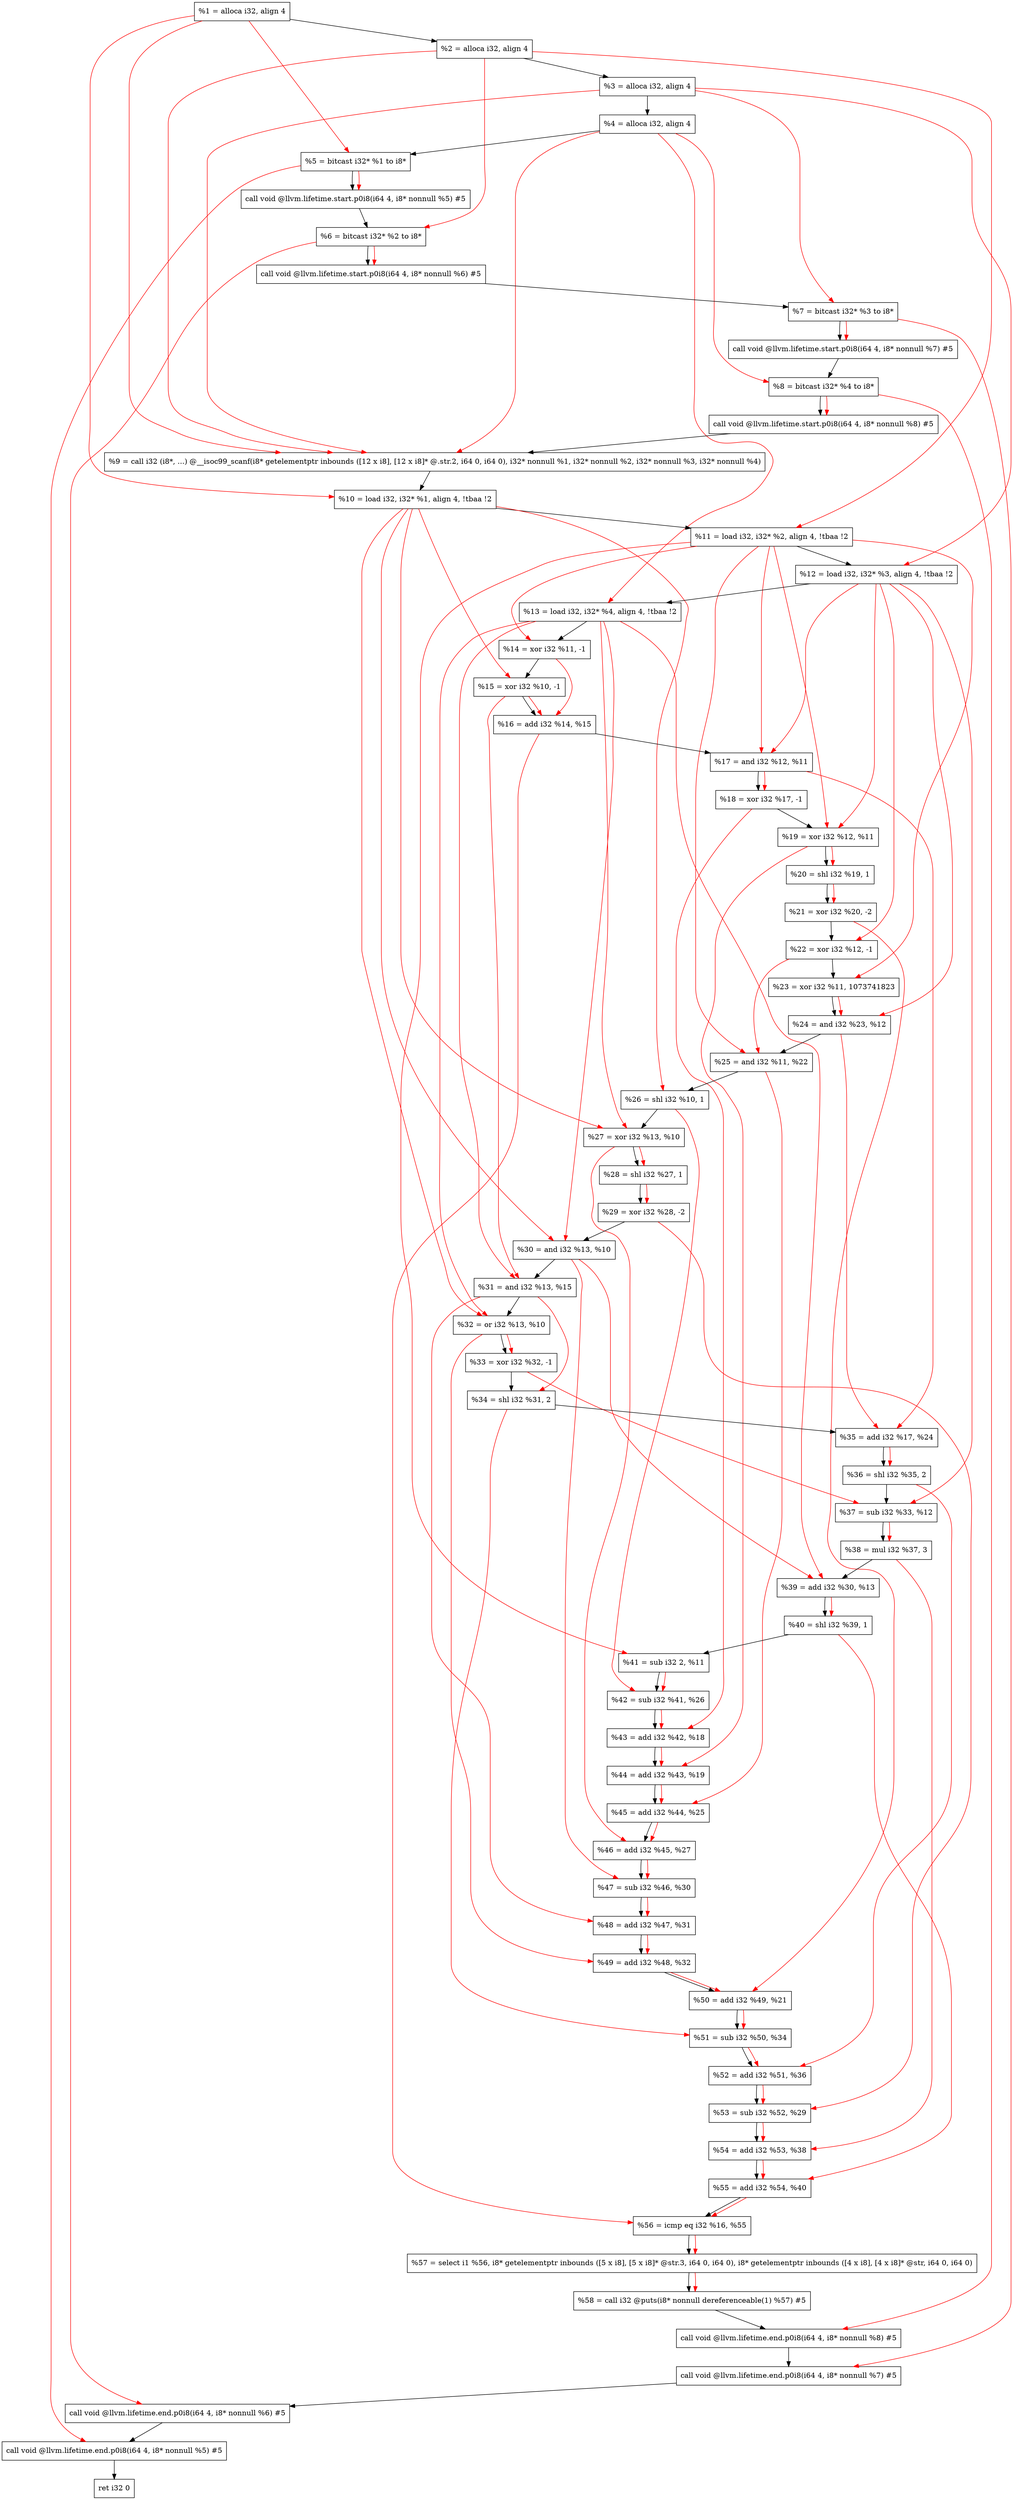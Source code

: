 digraph "DFG for'main' function" {
	Node0x206add8[shape=record, label="  %1 = alloca i32, align 4"];
	Node0x206ae58[shape=record, label="  %2 = alloca i32, align 4"];
	Node0x206aee8[shape=record, label="  %3 = alloca i32, align 4"];
	Node0x206af48[shape=record, label="  %4 = alloca i32, align 4"];
	Node0x206aff8[shape=record, label="  %5 = bitcast i32* %1 to i8*"];
	Node0x206b428[shape=record, label="  call void @llvm.lifetime.start.p0i8(i64 4, i8* nonnull %5) #5"];
	Node0x206b508[shape=record, label="  %6 = bitcast i32* %2 to i8*"];
	Node0x206b608[shape=record, label="  call void @llvm.lifetime.start.p0i8(i64 4, i8* nonnull %6) #5"];
	Node0x206b6c8[shape=record, label="  %7 = bitcast i32* %3 to i8*"];
	Node0x206b778[shape=record, label="  call void @llvm.lifetime.start.p0i8(i64 4, i8* nonnull %7) #5"];
	Node0x206b838[shape=record, label="  %8 = bitcast i32* %4 to i8*"];
	Node0x206b8e8[shape=record, label="  call void @llvm.lifetime.start.p0i8(i64 4, i8* nonnull %8) #5"];
	Node0x2065be0[shape=record, label="  %9 = call i32 (i8*, ...) @__isoc99_scanf(i8* getelementptr inbounds ([12 x i8], [12 x i8]* @.str.2, i64 0, i64 0), i32* nonnull %1, i32* nonnull %2, i32* nonnull %3, i32* nonnull %4)"];
	Node0x206bae8[shape=record, label="  %10 = load i32, i32* %1, align 4, !tbaa !2"];
	Node0x206ca58[shape=record, label="  %11 = load i32, i32* %2, align 4, !tbaa !2"];
	Node0x206d0c8[shape=record, label="  %12 = load i32, i32* %3, align 4, !tbaa !2"];
	Node0x206d128[shape=record, label="  %13 = load i32, i32* %4, align 4, !tbaa !2"];
	Node0x206d1a0[shape=record, label="  %14 = xor i32 %11, -1"];
	Node0x206d210[shape=record, label="  %15 = xor i32 %10, -1"];
	Node0x206d280[shape=record, label="  %16 = add i32 %14, %15"];
	Node0x206d2f0[shape=record, label="  %17 = and i32 %12, %11"];
	Node0x206d360[shape=record, label="  %18 = xor i32 %17, -1"];
	Node0x206d3d0[shape=record, label="  %19 = xor i32 %12, %11"];
	Node0x206d440[shape=record, label="  %20 = shl i32 %19, 1"];
	Node0x206d4b0[shape=record, label="  %21 = xor i32 %20, -2"];
	Node0x206d520[shape=record, label="  %22 = xor i32 %12, -1"];
	Node0x206d590[shape=record, label="  %23 = xor i32 %11, 1073741823"];
	Node0x206d600[shape=record, label="  %24 = and i32 %23, %12"];
	Node0x206d670[shape=record, label="  %25 = and i32 %11, %22"];
	Node0x206d6e0[shape=record, label="  %26 = shl i32 %10, 1"];
	Node0x206d750[shape=record, label="  %27 = xor i32 %13, %10"];
	Node0x206d7c0[shape=record, label="  %28 = shl i32 %27, 1"];
	Node0x206d830[shape=record, label="  %29 = xor i32 %28, -2"];
	Node0x206d8a0[shape=record, label="  %30 = and i32 %13, %10"];
	Node0x206d910[shape=record, label="  %31 = and i32 %13, %15"];
	Node0x206d980[shape=record, label="  %32 = or i32 %13, %10"];
	Node0x206d9f0[shape=record, label="  %33 = xor i32 %32, -1"];
	Node0x206da60[shape=record, label="  %34 = shl i32 %31, 2"];
	Node0x206dad0[shape=record, label="  %35 = add i32 %17, %24"];
	Node0x206db40[shape=record, label="  %36 = shl i32 %35, 2"];
	Node0x206dbb0[shape=record, label="  %37 = sub i32 %33, %12"];
	Node0x206dc20[shape=record, label="  %38 = mul i32 %37, 3"];
	Node0x206dc90[shape=record, label="  %39 = add i32 %30, %13"];
	Node0x206dd00[shape=record, label="  %40 = shl i32 %39, 1"];
	Node0x206dd70[shape=record, label="  %41 = sub i32 2, %11"];
	Node0x206dde0[shape=record, label="  %42 = sub i32 %41, %26"];
	Node0x206de50[shape=record, label="  %43 = add i32 %42, %18"];
	Node0x206dec0[shape=record, label="  %44 = add i32 %43, %19"];
	Node0x206df30[shape=record, label="  %45 = add i32 %44, %25"];
	Node0x206dfa0[shape=record, label="  %46 = add i32 %45, %27"];
	Node0x206e010[shape=record, label="  %47 = sub i32 %46, %30"];
	Node0x206e080[shape=record, label="  %48 = add i32 %47, %31"];
	Node0x206e0f0[shape=record, label="  %49 = add i32 %48, %32"];
	Node0x206e160[shape=record, label="  %50 = add i32 %49, %21"];
	Node0x206e1d0[shape=record, label="  %51 = sub i32 %50, %34"];
	Node0x206e240[shape=record, label="  %52 = add i32 %51, %36"];
	Node0x206e2b0[shape=record, label="  %53 = sub i32 %52, %29"];
	Node0x206e320[shape=record, label="  %54 = add i32 %53, %38"];
	Node0x206e390[shape=record, label="  %55 = add i32 %54, %40"];
	Node0x206e400[shape=record, label="  %56 = icmp eq i32 %16, %55"];
	Node0x200a8b8[shape=record, label="  %57 = select i1 %56, i8* getelementptr inbounds ([5 x i8], [5 x i8]* @str.3, i64 0, i64 0), i8* getelementptr inbounds ([4 x i8], [4 x i8]* @str, i64 0, i64 0)"];
	Node0x206e490[shape=record, label="  %58 = call i32 @puts(i8* nonnull dereferenceable(1) %57) #5"];
	Node0x206e738[shape=record, label="  call void @llvm.lifetime.end.p0i8(i64 4, i8* nonnull %8) #5"];
	Node0x206e898[shape=record, label="  call void @llvm.lifetime.end.p0i8(i64 4, i8* nonnull %7) #5"];
	Node0x206e9a8[shape=record, label="  call void @llvm.lifetime.end.p0i8(i64 4, i8* nonnull %6) #5"];
	Node0x206eab8[shape=record, label="  call void @llvm.lifetime.end.p0i8(i64 4, i8* nonnull %5) #5"];
	Node0x206eb78[shape=record, label="  ret i32 0"];
	Node0x206add8 -> Node0x206ae58;
	Node0x206ae58 -> Node0x206aee8;
	Node0x206aee8 -> Node0x206af48;
	Node0x206af48 -> Node0x206aff8;
	Node0x206aff8 -> Node0x206b428;
	Node0x206b428 -> Node0x206b508;
	Node0x206b508 -> Node0x206b608;
	Node0x206b608 -> Node0x206b6c8;
	Node0x206b6c8 -> Node0x206b778;
	Node0x206b778 -> Node0x206b838;
	Node0x206b838 -> Node0x206b8e8;
	Node0x206b8e8 -> Node0x2065be0;
	Node0x2065be0 -> Node0x206bae8;
	Node0x206bae8 -> Node0x206ca58;
	Node0x206ca58 -> Node0x206d0c8;
	Node0x206d0c8 -> Node0x206d128;
	Node0x206d128 -> Node0x206d1a0;
	Node0x206d1a0 -> Node0x206d210;
	Node0x206d210 -> Node0x206d280;
	Node0x206d280 -> Node0x206d2f0;
	Node0x206d2f0 -> Node0x206d360;
	Node0x206d360 -> Node0x206d3d0;
	Node0x206d3d0 -> Node0x206d440;
	Node0x206d440 -> Node0x206d4b0;
	Node0x206d4b0 -> Node0x206d520;
	Node0x206d520 -> Node0x206d590;
	Node0x206d590 -> Node0x206d600;
	Node0x206d600 -> Node0x206d670;
	Node0x206d670 -> Node0x206d6e0;
	Node0x206d6e0 -> Node0x206d750;
	Node0x206d750 -> Node0x206d7c0;
	Node0x206d7c0 -> Node0x206d830;
	Node0x206d830 -> Node0x206d8a0;
	Node0x206d8a0 -> Node0x206d910;
	Node0x206d910 -> Node0x206d980;
	Node0x206d980 -> Node0x206d9f0;
	Node0x206d9f0 -> Node0x206da60;
	Node0x206da60 -> Node0x206dad0;
	Node0x206dad0 -> Node0x206db40;
	Node0x206db40 -> Node0x206dbb0;
	Node0x206dbb0 -> Node0x206dc20;
	Node0x206dc20 -> Node0x206dc90;
	Node0x206dc90 -> Node0x206dd00;
	Node0x206dd00 -> Node0x206dd70;
	Node0x206dd70 -> Node0x206dde0;
	Node0x206dde0 -> Node0x206de50;
	Node0x206de50 -> Node0x206dec0;
	Node0x206dec0 -> Node0x206df30;
	Node0x206df30 -> Node0x206dfa0;
	Node0x206dfa0 -> Node0x206e010;
	Node0x206e010 -> Node0x206e080;
	Node0x206e080 -> Node0x206e0f0;
	Node0x206e0f0 -> Node0x206e160;
	Node0x206e160 -> Node0x206e1d0;
	Node0x206e1d0 -> Node0x206e240;
	Node0x206e240 -> Node0x206e2b0;
	Node0x206e2b0 -> Node0x206e320;
	Node0x206e320 -> Node0x206e390;
	Node0x206e390 -> Node0x206e400;
	Node0x206e400 -> Node0x200a8b8;
	Node0x200a8b8 -> Node0x206e490;
	Node0x206e490 -> Node0x206e738;
	Node0x206e738 -> Node0x206e898;
	Node0x206e898 -> Node0x206e9a8;
	Node0x206e9a8 -> Node0x206eab8;
	Node0x206eab8 -> Node0x206eb78;
edge [color=red]
	Node0x206add8 -> Node0x206aff8;
	Node0x206aff8 -> Node0x206b428;
	Node0x206ae58 -> Node0x206b508;
	Node0x206b508 -> Node0x206b608;
	Node0x206aee8 -> Node0x206b6c8;
	Node0x206b6c8 -> Node0x206b778;
	Node0x206af48 -> Node0x206b838;
	Node0x206b838 -> Node0x206b8e8;
	Node0x206add8 -> Node0x2065be0;
	Node0x206ae58 -> Node0x2065be0;
	Node0x206aee8 -> Node0x2065be0;
	Node0x206af48 -> Node0x2065be0;
	Node0x206add8 -> Node0x206bae8;
	Node0x206ae58 -> Node0x206ca58;
	Node0x206aee8 -> Node0x206d0c8;
	Node0x206af48 -> Node0x206d128;
	Node0x206ca58 -> Node0x206d1a0;
	Node0x206bae8 -> Node0x206d210;
	Node0x206d1a0 -> Node0x206d280;
	Node0x206d210 -> Node0x206d280;
	Node0x206d0c8 -> Node0x206d2f0;
	Node0x206ca58 -> Node0x206d2f0;
	Node0x206d2f0 -> Node0x206d360;
	Node0x206d0c8 -> Node0x206d3d0;
	Node0x206ca58 -> Node0x206d3d0;
	Node0x206d3d0 -> Node0x206d440;
	Node0x206d440 -> Node0x206d4b0;
	Node0x206d0c8 -> Node0x206d520;
	Node0x206ca58 -> Node0x206d590;
	Node0x206d590 -> Node0x206d600;
	Node0x206d0c8 -> Node0x206d600;
	Node0x206ca58 -> Node0x206d670;
	Node0x206d520 -> Node0x206d670;
	Node0x206bae8 -> Node0x206d6e0;
	Node0x206d128 -> Node0x206d750;
	Node0x206bae8 -> Node0x206d750;
	Node0x206d750 -> Node0x206d7c0;
	Node0x206d7c0 -> Node0x206d830;
	Node0x206d128 -> Node0x206d8a0;
	Node0x206bae8 -> Node0x206d8a0;
	Node0x206d128 -> Node0x206d910;
	Node0x206d210 -> Node0x206d910;
	Node0x206d128 -> Node0x206d980;
	Node0x206bae8 -> Node0x206d980;
	Node0x206d980 -> Node0x206d9f0;
	Node0x206d910 -> Node0x206da60;
	Node0x206d2f0 -> Node0x206dad0;
	Node0x206d600 -> Node0x206dad0;
	Node0x206dad0 -> Node0x206db40;
	Node0x206d9f0 -> Node0x206dbb0;
	Node0x206d0c8 -> Node0x206dbb0;
	Node0x206dbb0 -> Node0x206dc20;
	Node0x206d8a0 -> Node0x206dc90;
	Node0x206d128 -> Node0x206dc90;
	Node0x206dc90 -> Node0x206dd00;
	Node0x206ca58 -> Node0x206dd70;
	Node0x206dd70 -> Node0x206dde0;
	Node0x206d6e0 -> Node0x206dde0;
	Node0x206dde0 -> Node0x206de50;
	Node0x206d360 -> Node0x206de50;
	Node0x206de50 -> Node0x206dec0;
	Node0x206d3d0 -> Node0x206dec0;
	Node0x206dec0 -> Node0x206df30;
	Node0x206d670 -> Node0x206df30;
	Node0x206df30 -> Node0x206dfa0;
	Node0x206d750 -> Node0x206dfa0;
	Node0x206dfa0 -> Node0x206e010;
	Node0x206d8a0 -> Node0x206e010;
	Node0x206e010 -> Node0x206e080;
	Node0x206d910 -> Node0x206e080;
	Node0x206e080 -> Node0x206e0f0;
	Node0x206d980 -> Node0x206e0f0;
	Node0x206e0f0 -> Node0x206e160;
	Node0x206d4b0 -> Node0x206e160;
	Node0x206e160 -> Node0x206e1d0;
	Node0x206da60 -> Node0x206e1d0;
	Node0x206e1d0 -> Node0x206e240;
	Node0x206db40 -> Node0x206e240;
	Node0x206e240 -> Node0x206e2b0;
	Node0x206d830 -> Node0x206e2b0;
	Node0x206e2b0 -> Node0x206e320;
	Node0x206dc20 -> Node0x206e320;
	Node0x206e320 -> Node0x206e390;
	Node0x206dd00 -> Node0x206e390;
	Node0x206d280 -> Node0x206e400;
	Node0x206e390 -> Node0x206e400;
	Node0x206e400 -> Node0x200a8b8;
	Node0x200a8b8 -> Node0x206e490;
	Node0x206b838 -> Node0x206e738;
	Node0x206b6c8 -> Node0x206e898;
	Node0x206b508 -> Node0x206e9a8;
	Node0x206aff8 -> Node0x206eab8;
}

